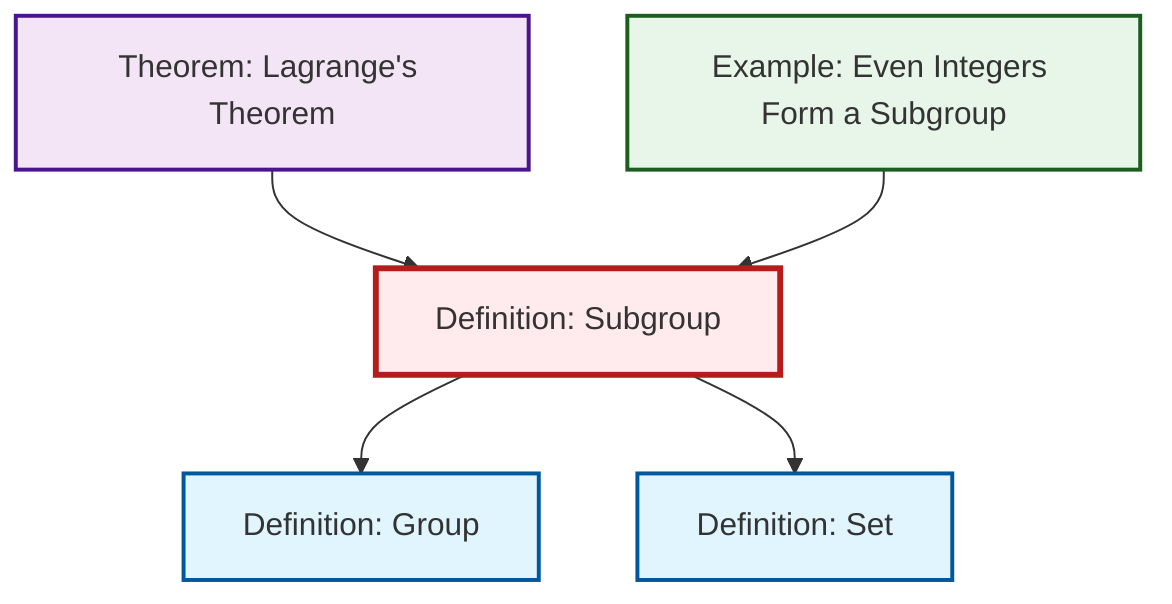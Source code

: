 graph TD
    classDef definition fill:#e1f5fe,stroke:#01579b,stroke-width:2px
    classDef theorem fill:#f3e5f5,stroke:#4a148c,stroke-width:2px
    classDef axiom fill:#fff3e0,stroke:#e65100,stroke-width:2px
    classDef example fill:#e8f5e9,stroke:#1b5e20,stroke-width:2px
    classDef current fill:#ffebee,stroke:#b71c1c,stroke-width:3px
    def-set["Definition: Set"]:::definition
    ex-even-integers-subgroup["Example: Even Integers Form a Subgroup"]:::example
    def-group["Definition: Group"]:::definition
    def-subgroup["Definition: Subgroup"]:::definition
    thm-lagrange["Theorem: Lagrange's Theorem"]:::theorem
    thm-lagrange --> def-subgroup
    ex-even-integers-subgroup --> def-subgroup
    def-subgroup --> def-group
    def-subgroup --> def-set
    class def-subgroup current